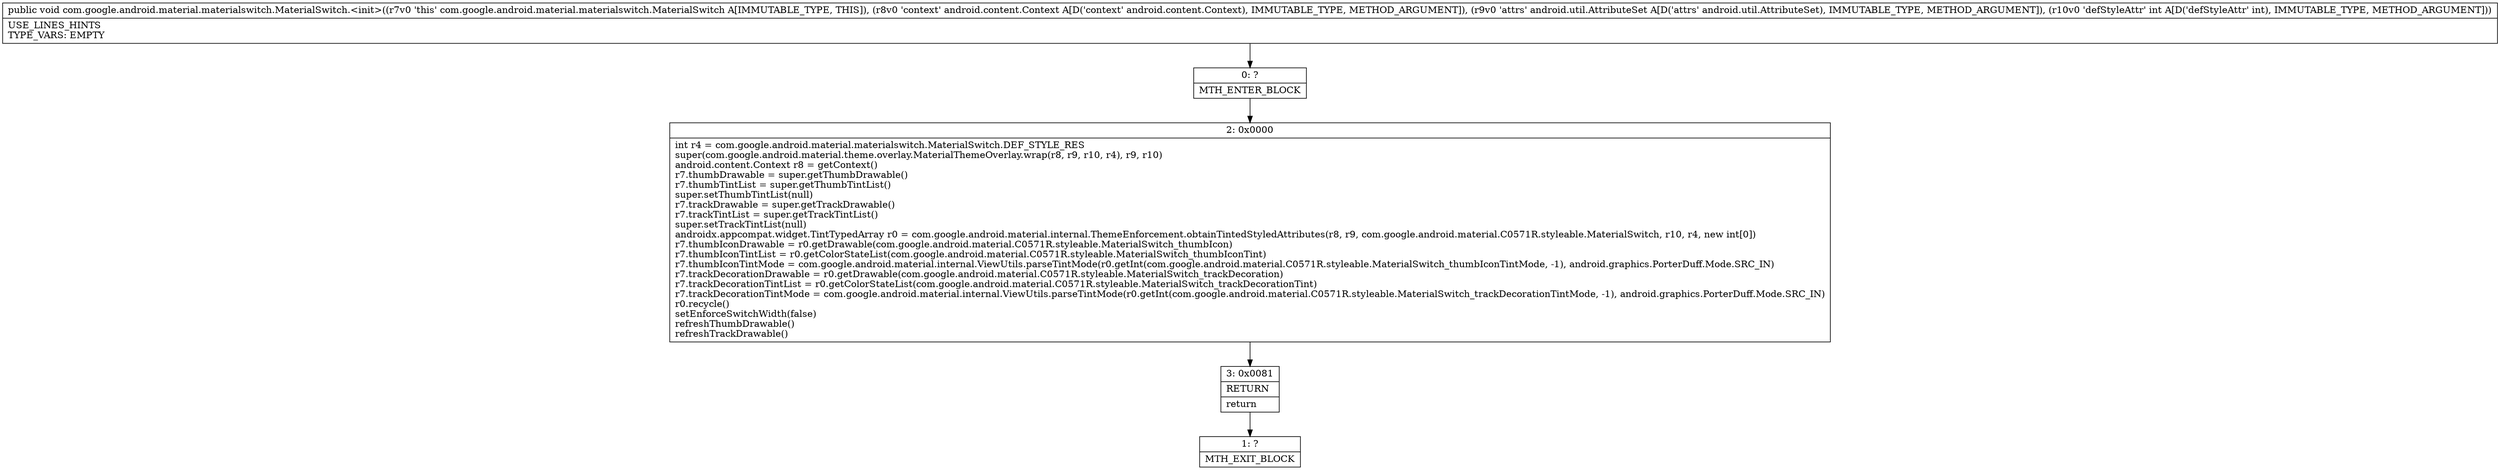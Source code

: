 digraph "CFG forcom.google.android.material.materialswitch.MaterialSwitch.\<init\>(Landroid\/content\/Context;Landroid\/util\/AttributeSet;I)V" {
Node_0 [shape=record,label="{0\:\ ?|MTH_ENTER_BLOCK\l}"];
Node_2 [shape=record,label="{2\:\ 0x0000|int r4 = com.google.android.material.materialswitch.MaterialSwitch.DEF_STYLE_RES\lsuper(com.google.android.material.theme.overlay.MaterialThemeOverlay.wrap(r8, r9, r10, r4), r9, r10)\landroid.content.Context r8 = getContext()\lr7.thumbDrawable = super.getThumbDrawable()\lr7.thumbTintList = super.getThumbTintList()\lsuper.setThumbTintList(null)\lr7.trackDrawable = super.getTrackDrawable()\lr7.trackTintList = super.getTrackTintList()\lsuper.setTrackTintList(null)\landroidx.appcompat.widget.TintTypedArray r0 = com.google.android.material.internal.ThemeEnforcement.obtainTintedStyledAttributes(r8, r9, com.google.android.material.C0571R.styleable.MaterialSwitch, r10, r4, new int[0])\lr7.thumbIconDrawable = r0.getDrawable(com.google.android.material.C0571R.styleable.MaterialSwitch_thumbIcon)\lr7.thumbIconTintList = r0.getColorStateList(com.google.android.material.C0571R.styleable.MaterialSwitch_thumbIconTint)\lr7.thumbIconTintMode = com.google.android.material.internal.ViewUtils.parseTintMode(r0.getInt(com.google.android.material.C0571R.styleable.MaterialSwitch_thumbIconTintMode, \-1), android.graphics.PorterDuff.Mode.SRC_IN)\lr7.trackDecorationDrawable = r0.getDrawable(com.google.android.material.C0571R.styleable.MaterialSwitch_trackDecoration)\lr7.trackDecorationTintList = r0.getColorStateList(com.google.android.material.C0571R.styleable.MaterialSwitch_trackDecorationTint)\lr7.trackDecorationTintMode = com.google.android.material.internal.ViewUtils.parseTintMode(r0.getInt(com.google.android.material.C0571R.styleable.MaterialSwitch_trackDecorationTintMode, \-1), android.graphics.PorterDuff.Mode.SRC_IN)\lr0.recycle()\lsetEnforceSwitchWidth(false)\lrefreshThumbDrawable()\lrefreshTrackDrawable()\l}"];
Node_3 [shape=record,label="{3\:\ 0x0081|RETURN\l|return\l}"];
Node_1 [shape=record,label="{1\:\ ?|MTH_EXIT_BLOCK\l}"];
MethodNode[shape=record,label="{public void com.google.android.material.materialswitch.MaterialSwitch.\<init\>((r7v0 'this' com.google.android.material.materialswitch.MaterialSwitch A[IMMUTABLE_TYPE, THIS]), (r8v0 'context' android.content.Context A[D('context' android.content.Context), IMMUTABLE_TYPE, METHOD_ARGUMENT]), (r9v0 'attrs' android.util.AttributeSet A[D('attrs' android.util.AttributeSet), IMMUTABLE_TYPE, METHOD_ARGUMENT]), (r10v0 'defStyleAttr' int A[D('defStyleAttr' int), IMMUTABLE_TYPE, METHOD_ARGUMENT]))  | USE_LINES_HINTS\lTYPE_VARS: EMPTY\l}"];
MethodNode -> Node_0;Node_0 -> Node_2;
Node_2 -> Node_3;
Node_3 -> Node_1;
}

